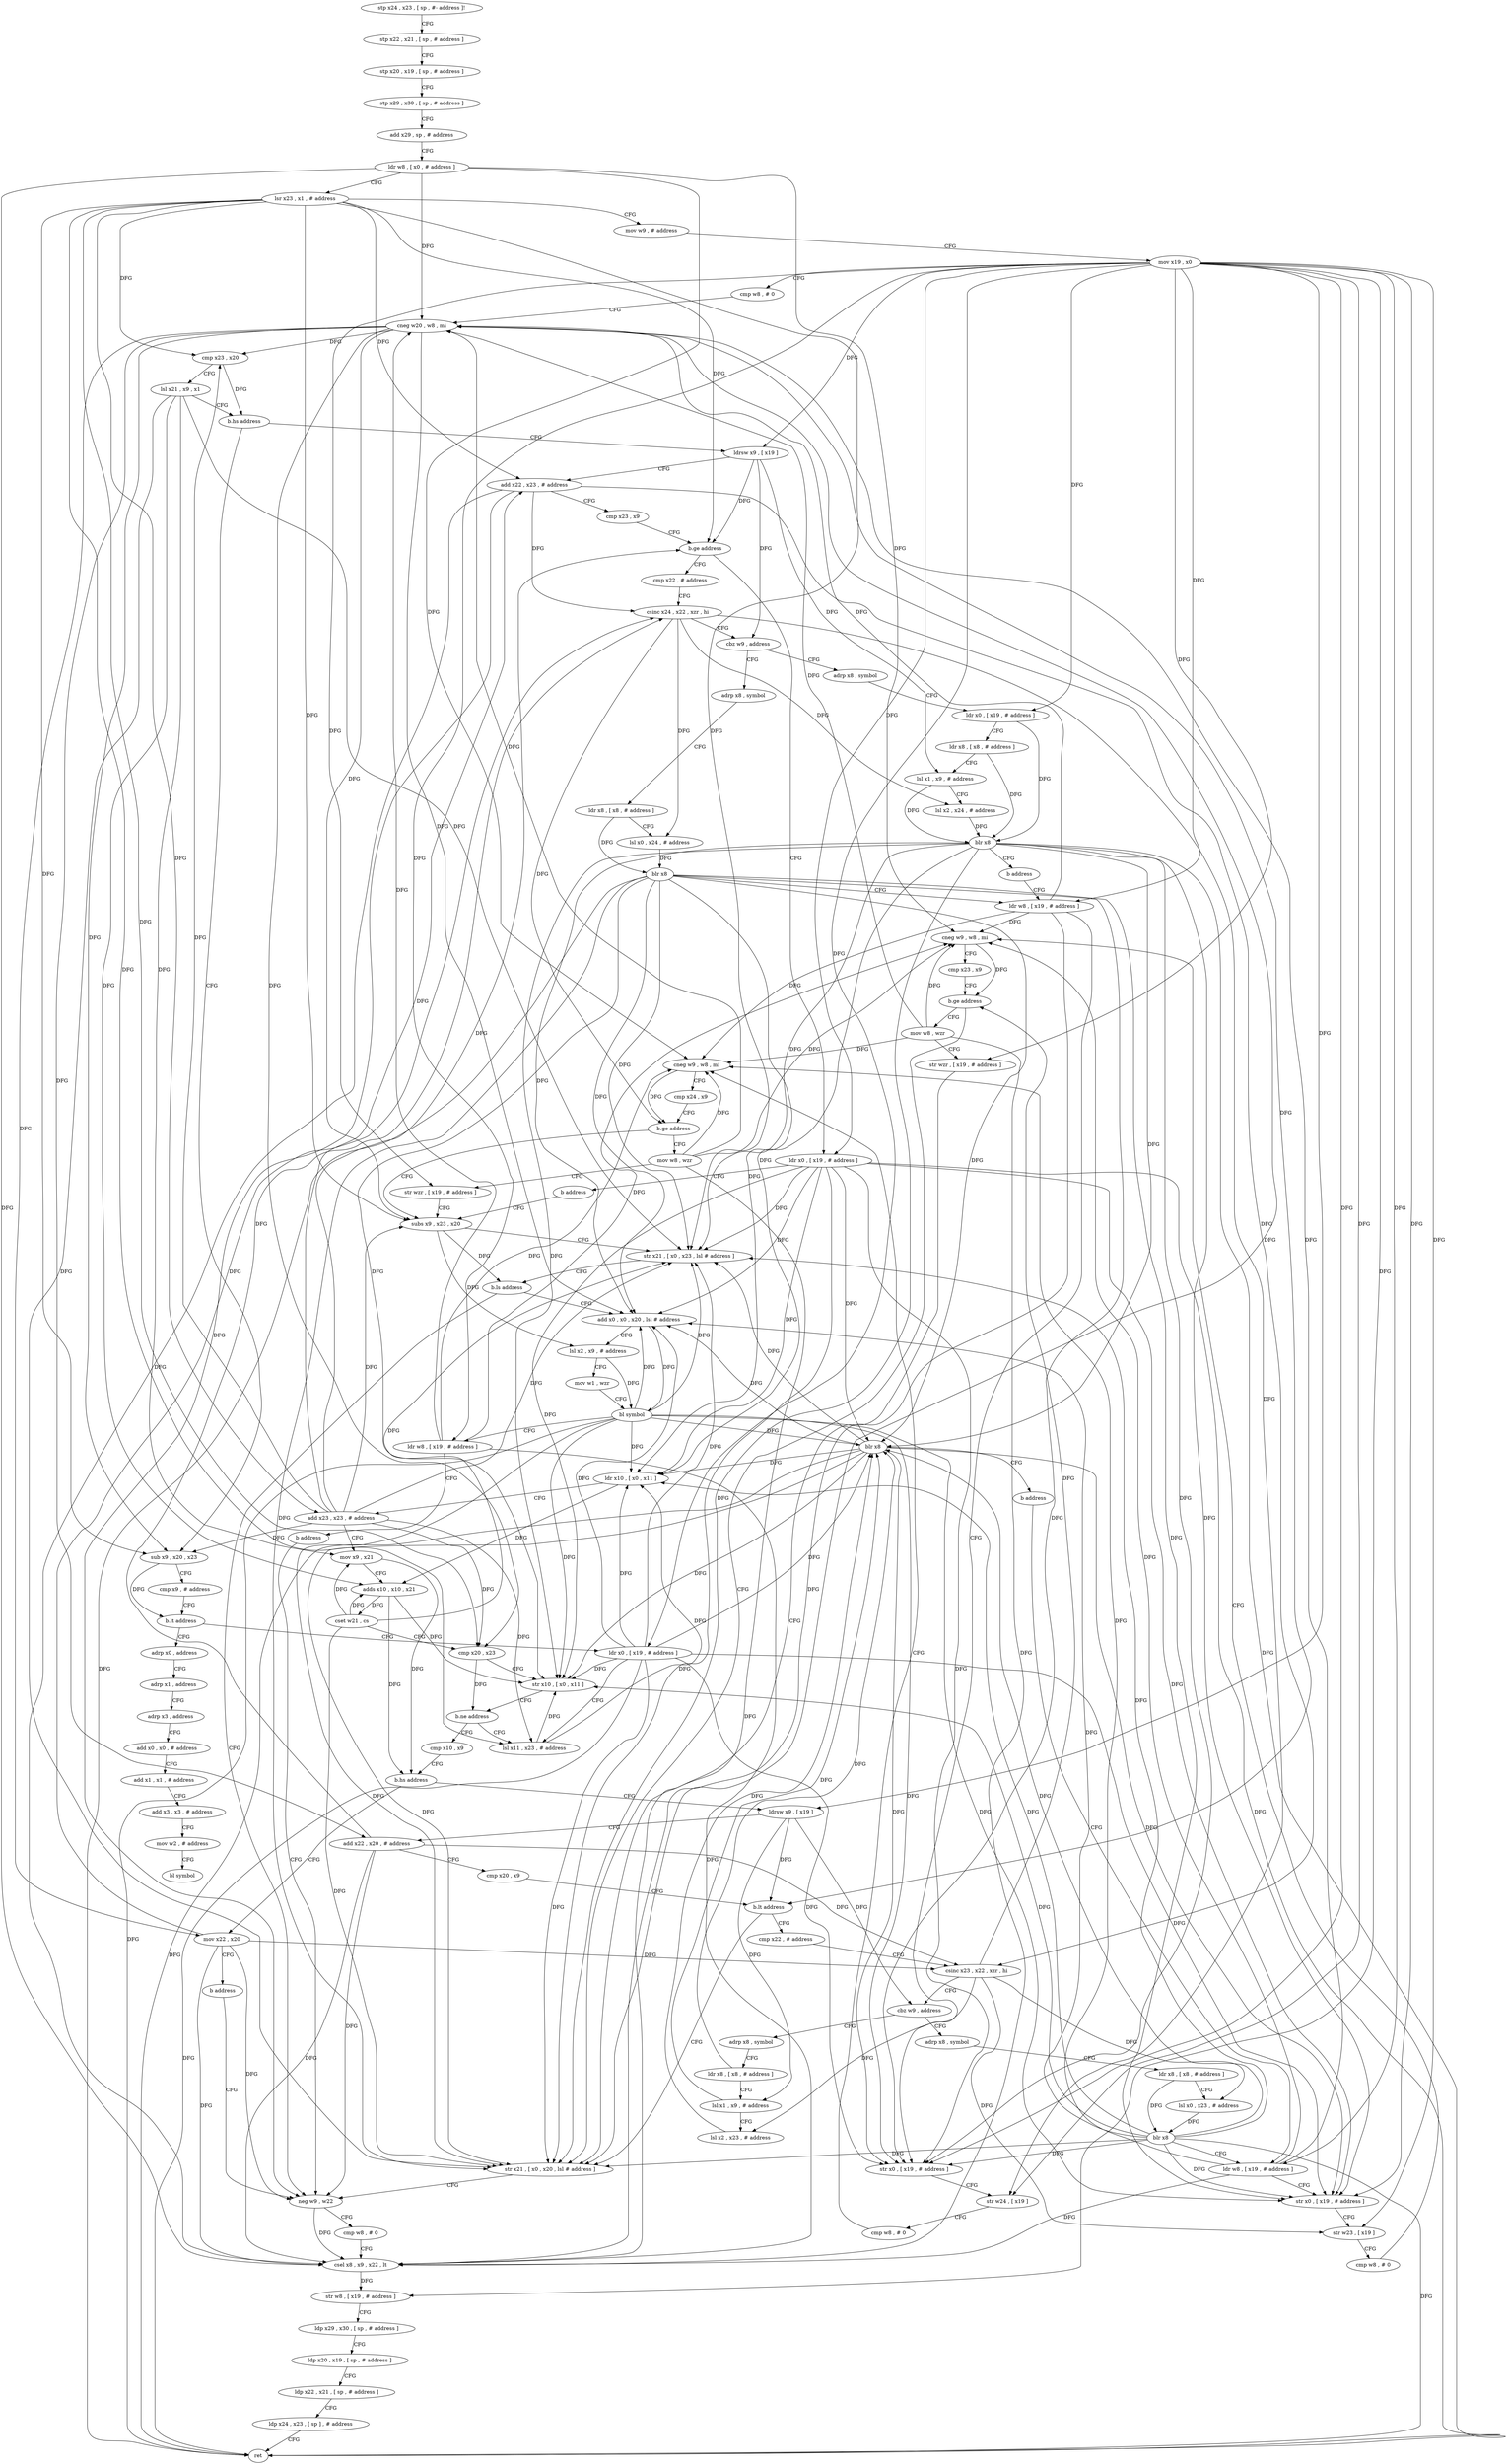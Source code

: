 digraph "func" {
"4260224" [label = "stp x24 , x23 , [ sp , #- address ]!" ]
"4260228" [label = "stp x22 , x21 , [ sp , # address ]" ]
"4260232" [label = "stp x20 , x19 , [ sp , # address ]" ]
"4260236" [label = "stp x29 , x30 , [ sp , # address ]" ]
"4260240" [label = "add x29 , sp , # address" ]
"4260244" [label = "ldr w8 , [ x0 , # address ]" ]
"4260248" [label = "lsr x23 , x1 , # address" ]
"4260252" [label = "mov w9 , # address" ]
"4260256" [label = "mov x19 , x0" ]
"4260260" [label = "cmp w8 , # 0" ]
"4260264" [label = "cneg w20 , w8 , mi" ]
"4260268" [label = "cmp x23 , x20" ]
"4260272" [label = "lsl x21 , x9 , x1" ]
"4260276" [label = "b.hs address" ]
"4260392" [label = "ldrsw x9 , [ x19 ]" ]
"4260280" [label = "sub x9 , x20 , x23" ]
"4260396" [label = "add x22 , x23 , # address" ]
"4260400" [label = "cmp x23 , x9" ]
"4260404" [label = "b.ge address" ]
"4260416" [label = "cmp x22 , # address" ]
"4260408" [label = "ldr x0 , [ x19 , # address ]" ]
"4260284" [label = "cmp x9 , # address" ]
"4260288" [label = "b.lt address" ]
"4260644" [label = "adrp x0 , address" ]
"4260292" [label = "ldr x0 , [ x19 , # address ]" ]
"4260420" [label = "csinc x24 , x22 , xzr , hi" ]
"4260424" [label = "cbz w9 , address" ]
"4260464" [label = "adrp x8 , symbol" ]
"4260428" [label = "adrp x8 , symbol" ]
"4260412" [label = "b address" ]
"4260516" [label = "subs x9 , x23 , x20" ]
"4260648" [label = "adrp x1 , address" ]
"4260652" [label = "adrp x3 , address" ]
"4260656" [label = "add x0 , x0 , # address" ]
"4260660" [label = "add x1 , x1 , # address" ]
"4260664" [label = "add x3 , x3 , # address" ]
"4260668" [label = "mov w2 , # address" ]
"4260672" [label = "bl symbol" ]
"4260296" [label = "lsl x11 , x23 , # address" ]
"4260468" [label = "ldr x8 , [ x8 , # address ]" ]
"4260472" [label = "lsl x0 , x24 , # address" ]
"4260476" [label = "blr x8" ]
"4260480" [label = "ldr w8 , [ x19 , # address ]" ]
"4260432" [label = "ldr x0 , [ x19 , # address ]" ]
"4260436" [label = "ldr x8 , [ x8 , # address ]" ]
"4260440" [label = "lsl x1 , x9 , # address" ]
"4260444" [label = "lsl x2 , x24 , # address" ]
"4260448" [label = "blr x8" ]
"4260452" [label = "b address" ]
"4260520" [label = "str x21 , [ x0 , x23 , lsl # address ]" ]
"4260524" [label = "b.ls address" ]
"4260608" [label = "neg w9 , w22" ]
"4260528" [label = "add x0 , x0 , x20 , lsl # address" ]
"4260300" [label = "ldr x10 , [ x0 , x11 ]" ]
"4260304" [label = "add x23 , x23 , # address" ]
"4260308" [label = "mov x9 , x21" ]
"4260312" [label = "adds x10 , x10 , x21" ]
"4260316" [label = "cset w21 , cs" ]
"4260320" [label = "cmp x20 , x23" ]
"4260324" [label = "str x10 , [ x0 , x11 ]" ]
"4260328" [label = "b.ne address" ]
"4260332" [label = "cmp x10 , x9" ]
"4260336" [label = "b.hs address" ]
"4260456" [label = "mov x22 , x20" ]
"4260340" [label = "ldrsw x9 , [ x19 ]" ]
"4260508" [label = "mov w8 , wzr" ]
"4260512" [label = "str wzr , [ x19 , # address ]" ]
"4260484" [label = "str x0 , [ x19 , # address ]" ]
"4260488" [label = "str w24 , [ x19 ]" ]
"4260492" [label = "cmp w8 , # 0" ]
"4260496" [label = "cneg w9 , w8 , mi" ]
"4260500" [label = "cmp x24 , x9" ]
"4260504" [label = "b.ge address" ]
"4260612" [label = "cmp w8 , # 0" ]
"4260616" [label = "csel x8 , x9 , x22 , lt" ]
"4260620" [label = "str w8 , [ x19 , # address ]" ]
"4260624" [label = "ldp x29 , x30 , [ sp , # address ]" ]
"4260628" [label = "ldp x20 , x19 , [ sp , # address ]" ]
"4260632" [label = "ldp x22 , x21 , [ sp , # address ]" ]
"4260636" [label = "ldp x24 , x23 , [ sp ] , # address" ]
"4260640" [label = "ret" ]
"4260532" [label = "lsl x2 , x9 , # address" ]
"4260536" [label = "mov w1 , wzr" ]
"4260540" [label = "bl symbol" ]
"4260544" [label = "ldr w8 , [ x19 , # address ]" ]
"4260548" [label = "b address" ]
"4260460" [label = "b address" ]
"4260344" [label = "add x22 , x20 , # address" ]
"4260348" [label = "cmp x20 , x9" ]
"4260352" [label = "b.lt address" ]
"4260604" [label = "str x21 , [ x0 , x20 , lsl # address ]" ]
"4260356" [label = "cmp x22 , # address" ]
"4260360" [label = "csinc x23 , x22 , xzr , hi" ]
"4260364" [label = "cbz w9 , address" ]
"4260552" [label = "adrp x8 , symbol" ]
"4260368" [label = "adrp x8 , symbol" ]
"4260556" [label = "ldr x8 , [ x8 , # address ]" ]
"4260560" [label = "lsl x0 , x23 , # address" ]
"4260564" [label = "blr x8" ]
"4260568" [label = "ldr w8 , [ x19 , # address ]" ]
"4260372" [label = "ldr x8 , [ x8 , # address ]" ]
"4260376" [label = "lsl x1 , x9 , # address" ]
"4260380" [label = "lsl x2 , x23 , # address" ]
"4260384" [label = "blr x8" ]
"4260388" [label = "b address" ]
"4260596" [label = "mov w8 , wzr" ]
"4260600" [label = "str wzr , [ x19 , # address ]" ]
"4260572" [label = "str x0 , [ x19 , # address ]" ]
"4260576" [label = "str w23 , [ x19 ]" ]
"4260580" [label = "cmp w8 , # 0" ]
"4260584" [label = "cneg w9 , w8 , mi" ]
"4260588" [label = "cmp x23 , x9" ]
"4260592" [label = "b.ge address" ]
"4260224" -> "4260228" [ label = "CFG" ]
"4260228" -> "4260232" [ label = "CFG" ]
"4260232" -> "4260236" [ label = "CFG" ]
"4260236" -> "4260240" [ label = "CFG" ]
"4260240" -> "4260244" [ label = "CFG" ]
"4260244" -> "4260248" [ label = "CFG" ]
"4260244" -> "4260264" [ label = "DFG" ]
"4260244" -> "4260616" [ label = "DFG" ]
"4260244" -> "4260496" [ label = "DFG" ]
"4260244" -> "4260584" [ label = "DFG" ]
"4260248" -> "4260252" [ label = "CFG" ]
"4260248" -> "4260268" [ label = "DFG" ]
"4260248" -> "4260396" [ label = "DFG" ]
"4260248" -> "4260404" [ label = "DFG" ]
"4260248" -> "4260280" [ label = "DFG" ]
"4260248" -> "4260516" [ label = "DFG" ]
"4260248" -> "4260520" [ label = "DFG" ]
"4260248" -> "4260296" [ label = "DFG" ]
"4260248" -> "4260304" [ label = "DFG" ]
"4260248" -> "4260320" [ label = "DFG" ]
"4260252" -> "4260256" [ label = "CFG" ]
"4260256" -> "4260260" [ label = "CFG" ]
"4260256" -> "4260392" [ label = "DFG" ]
"4260256" -> "4260408" [ label = "DFG" ]
"4260256" -> "4260292" [ label = "DFG" ]
"4260256" -> "4260544" [ label = "DFG" ]
"4260256" -> "4260432" [ label = "DFG" ]
"4260256" -> "4260480" [ label = "DFG" ]
"4260256" -> "4260484" [ label = "DFG" ]
"4260256" -> "4260488" [ label = "DFG" ]
"4260256" -> "4260620" [ label = "DFG" ]
"4260256" -> "4260340" [ label = "DFG" ]
"4260256" -> "4260512" [ label = "DFG" ]
"4260256" -> "4260568" [ label = "DFG" ]
"4260256" -> "4260572" [ label = "DFG" ]
"4260256" -> "4260576" [ label = "DFG" ]
"4260256" -> "4260600" [ label = "DFG" ]
"4260260" -> "4260264" [ label = "CFG" ]
"4260264" -> "4260268" [ label = "DFG" ]
"4260264" -> "4260280" [ label = "DFG" ]
"4260264" -> "4260516" [ label = "DFG" ]
"4260264" -> "4260528" [ label = "DFG" ]
"4260264" -> "4260320" [ label = "DFG" ]
"4260264" -> "4260456" [ label = "DFG" ]
"4260264" -> "4260344" [ label = "DFG" ]
"4260264" -> "4260352" [ label = "DFG" ]
"4260264" -> "4260604" [ label = "DFG" ]
"4260268" -> "4260272" [ label = "CFG" ]
"4260268" -> "4260276" [ label = "DFG" ]
"4260272" -> "4260276" [ label = "CFG" ]
"4260272" -> "4260520" [ label = "DFG" ]
"4260272" -> "4260308" [ label = "DFG" ]
"4260272" -> "4260312" [ label = "DFG" ]
"4260272" -> "4260604" [ label = "DFG" ]
"4260276" -> "4260392" [ label = "CFG" ]
"4260276" -> "4260280" [ label = "CFG" ]
"4260392" -> "4260396" [ label = "CFG" ]
"4260392" -> "4260404" [ label = "DFG" ]
"4260392" -> "4260424" [ label = "DFG" ]
"4260392" -> "4260440" [ label = "DFG" ]
"4260280" -> "4260284" [ label = "CFG" ]
"4260280" -> "4260288" [ label = "DFG" ]
"4260396" -> "4260400" [ label = "CFG" ]
"4260396" -> "4260420" [ label = "DFG" ]
"4260396" -> "4260608" [ label = "DFG" ]
"4260396" -> "4260616" [ label = "DFG" ]
"4260396" -> "4260360" [ label = "DFG" ]
"4260400" -> "4260404" [ label = "CFG" ]
"4260404" -> "4260416" [ label = "CFG" ]
"4260404" -> "4260408" [ label = "CFG" ]
"4260416" -> "4260420" [ label = "CFG" ]
"4260408" -> "4260412" [ label = "CFG" ]
"4260408" -> "4260520" [ label = "DFG" ]
"4260408" -> "4260300" [ label = "DFG" ]
"4260408" -> "4260528" [ label = "DFG" ]
"4260408" -> "4260324" [ label = "DFG" ]
"4260408" -> "4260484" [ label = "DFG" ]
"4260408" -> "4260640" [ label = "DFG" ]
"4260408" -> "4260604" [ label = "DFG" ]
"4260408" -> "4260384" [ label = "DFG" ]
"4260408" -> "4260572" [ label = "DFG" ]
"4260284" -> "4260288" [ label = "CFG" ]
"4260288" -> "4260644" [ label = "CFG" ]
"4260288" -> "4260292" [ label = "CFG" ]
"4260644" -> "4260648" [ label = "CFG" ]
"4260292" -> "4260296" [ label = "CFG" ]
"4260292" -> "4260520" [ label = "DFG" ]
"4260292" -> "4260300" [ label = "DFG" ]
"4260292" -> "4260528" [ label = "DFG" ]
"4260292" -> "4260324" [ label = "DFG" ]
"4260292" -> "4260484" [ label = "DFG" ]
"4260292" -> "4260640" [ label = "DFG" ]
"4260292" -> "4260604" [ label = "DFG" ]
"4260292" -> "4260384" [ label = "DFG" ]
"4260292" -> "4260572" [ label = "DFG" ]
"4260420" -> "4260424" [ label = "CFG" ]
"4260420" -> "4260472" [ label = "DFG" ]
"4260420" -> "4260444" [ label = "DFG" ]
"4260420" -> "4260488" [ label = "DFG" ]
"4260420" -> "4260504" [ label = "DFG" ]
"4260424" -> "4260464" [ label = "CFG" ]
"4260424" -> "4260428" [ label = "CFG" ]
"4260464" -> "4260468" [ label = "CFG" ]
"4260428" -> "4260432" [ label = "CFG" ]
"4260412" -> "4260516" [ label = "CFG" ]
"4260516" -> "4260520" [ label = "CFG" ]
"4260516" -> "4260532" [ label = "DFG" ]
"4260516" -> "4260524" [ label = "DFG" ]
"4260648" -> "4260652" [ label = "CFG" ]
"4260652" -> "4260656" [ label = "CFG" ]
"4260656" -> "4260660" [ label = "CFG" ]
"4260660" -> "4260664" [ label = "CFG" ]
"4260664" -> "4260668" [ label = "CFG" ]
"4260668" -> "4260672" [ label = "CFG" ]
"4260296" -> "4260300" [ label = "DFG" ]
"4260296" -> "4260324" [ label = "DFG" ]
"4260468" -> "4260472" [ label = "CFG" ]
"4260468" -> "4260476" [ label = "DFG" ]
"4260472" -> "4260476" [ label = "DFG" ]
"4260476" -> "4260480" [ label = "CFG" ]
"4260476" -> "4260520" [ label = "DFG" ]
"4260476" -> "4260300" [ label = "DFG" ]
"4260476" -> "4260528" [ label = "DFG" ]
"4260476" -> "4260324" [ label = "DFG" ]
"4260476" -> "4260484" [ label = "DFG" ]
"4260476" -> "4260640" [ label = "DFG" ]
"4260476" -> "4260604" [ label = "DFG" ]
"4260476" -> "4260384" [ label = "DFG" ]
"4260476" -> "4260572" [ label = "DFG" ]
"4260480" -> "4260484" [ label = "CFG" ]
"4260480" -> "4260264" [ label = "DFG" ]
"4260480" -> "4260616" [ label = "DFG" ]
"4260480" -> "4260496" [ label = "DFG" ]
"4260480" -> "4260584" [ label = "DFG" ]
"4260432" -> "4260436" [ label = "CFG" ]
"4260432" -> "4260448" [ label = "DFG" ]
"4260436" -> "4260440" [ label = "CFG" ]
"4260436" -> "4260448" [ label = "DFG" ]
"4260440" -> "4260444" [ label = "CFG" ]
"4260440" -> "4260448" [ label = "DFG" ]
"4260444" -> "4260448" [ label = "DFG" ]
"4260448" -> "4260452" [ label = "CFG" ]
"4260448" -> "4260520" [ label = "DFG" ]
"4260448" -> "4260300" [ label = "DFG" ]
"4260448" -> "4260528" [ label = "DFG" ]
"4260448" -> "4260324" [ label = "DFG" ]
"4260448" -> "4260484" [ label = "DFG" ]
"4260448" -> "4260640" [ label = "DFG" ]
"4260448" -> "4260604" [ label = "DFG" ]
"4260448" -> "4260384" [ label = "DFG" ]
"4260448" -> "4260572" [ label = "DFG" ]
"4260452" -> "4260480" [ label = "CFG" ]
"4260520" -> "4260524" [ label = "CFG" ]
"4260524" -> "4260608" [ label = "CFG" ]
"4260524" -> "4260528" [ label = "CFG" ]
"4260608" -> "4260612" [ label = "CFG" ]
"4260608" -> "4260616" [ label = "DFG" ]
"4260528" -> "4260532" [ label = "CFG" ]
"4260528" -> "4260540" [ label = "DFG" ]
"4260300" -> "4260304" [ label = "CFG" ]
"4260300" -> "4260312" [ label = "DFG" ]
"4260304" -> "4260308" [ label = "CFG" ]
"4260304" -> "4260396" [ label = "DFG" ]
"4260304" -> "4260280" [ label = "DFG" ]
"4260304" -> "4260296" [ label = "DFG" ]
"4260304" -> "4260268" [ label = "DFG" ]
"4260304" -> "4260404" [ label = "DFG" ]
"4260304" -> "4260516" [ label = "DFG" ]
"4260304" -> "4260520" [ label = "DFG" ]
"4260304" -> "4260320" [ label = "DFG" ]
"4260308" -> "4260312" [ label = "CFG" ]
"4260308" -> "4260336" [ label = "DFG" ]
"4260312" -> "4260316" [ label = "DFG" ]
"4260312" -> "4260324" [ label = "DFG" ]
"4260312" -> "4260336" [ label = "DFG" ]
"4260316" -> "4260320" [ label = "CFG" ]
"4260316" -> "4260520" [ label = "DFG" ]
"4260316" -> "4260308" [ label = "DFG" ]
"4260316" -> "4260312" [ label = "DFG" ]
"4260316" -> "4260604" [ label = "DFG" ]
"4260320" -> "4260324" [ label = "CFG" ]
"4260320" -> "4260328" [ label = "DFG" ]
"4260324" -> "4260328" [ label = "CFG" ]
"4260328" -> "4260296" [ label = "CFG" ]
"4260328" -> "4260332" [ label = "CFG" ]
"4260332" -> "4260336" [ label = "CFG" ]
"4260336" -> "4260456" [ label = "CFG" ]
"4260336" -> "4260340" [ label = "CFG" ]
"4260456" -> "4260460" [ label = "CFG" ]
"4260456" -> "4260420" [ label = "DFG" ]
"4260456" -> "4260608" [ label = "DFG" ]
"4260456" -> "4260616" [ label = "DFG" ]
"4260456" -> "4260360" [ label = "DFG" ]
"4260340" -> "4260344" [ label = "CFG" ]
"4260340" -> "4260352" [ label = "DFG" ]
"4260340" -> "4260364" [ label = "DFG" ]
"4260340" -> "4260376" [ label = "DFG" ]
"4260508" -> "4260512" [ label = "CFG" ]
"4260508" -> "4260264" [ label = "DFG" ]
"4260508" -> "4260616" [ label = "DFG" ]
"4260508" -> "4260496" [ label = "DFG" ]
"4260508" -> "4260584" [ label = "DFG" ]
"4260512" -> "4260516" [ label = "CFG" ]
"4260484" -> "4260488" [ label = "CFG" ]
"4260488" -> "4260492" [ label = "CFG" ]
"4260492" -> "4260496" [ label = "CFG" ]
"4260496" -> "4260500" [ label = "CFG" ]
"4260496" -> "4260504" [ label = "DFG" ]
"4260500" -> "4260504" [ label = "CFG" ]
"4260504" -> "4260516" [ label = "CFG" ]
"4260504" -> "4260508" [ label = "CFG" ]
"4260612" -> "4260616" [ label = "CFG" ]
"4260616" -> "4260620" [ label = "DFG" ]
"4260620" -> "4260624" [ label = "CFG" ]
"4260624" -> "4260628" [ label = "CFG" ]
"4260628" -> "4260632" [ label = "CFG" ]
"4260632" -> "4260636" [ label = "CFG" ]
"4260636" -> "4260640" [ label = "CFG" ]
"4260532" -> "4260536" [ label = "CFG" ]
"4260532" -> "4260540" [ label = "DFG" ]
"4260536" -> "4260540" [ label = "CFG" ]
"4260540" -> "4260544" [ label = "CFG" ]
"4260540" -> "4260520" [ label = "DFG" ]
"4260540" -> "4260300" [ label = "DFG" ]
"4260540" -> "4260528" [ label = "DFG" ]
"4260540" -> "4260324" [ label = "DFG" ]
"4260540" -> "4260484" [ label = "DFG" ]
"4260540" -> "4260640" [ label = "DFG" ]
"4260540" -> "4260604" [ label = "DFG" ]
"4260540" -> "4260384" [ label = "DFG" ]
"4260540" -> "4260572" [ label = "DFG" ]
"4260544" -> "4260548" [ label = "CFG" ]
"4260544" -> "4260264" [ label = "DFG" ]
"4260544" -> "4260616" [ label = "DFG" ]
"4260544" -> "4260496" [ label = "DFG" ]
"4260544" -> "4260584" [ label = "DFG" ]
"4260548" -> "4260608" [ label = "CFG" ]
"4260460" -> "4260608" [ label = "CFG" ]
"4260344" -> "4260348" [ label = "CFG" ]
"4260344" -> "4260420" [ label = "DFG" ]
"4260344" -> "4260608" [ label = "DFG" ]
"4260344" -> "4260616" [ label = "DFG" ]
"4260344" -> "4260360" [ label = "DFG" ]
"4260348" -> "4260352" [ label = "CFG" ]
"4260352" -> "4260604" [ label = "CFG" ]
"4260352" -> "4260356" [ label = "CFG" ]
"4260604" -> "4260608" [ label = "CFG" ]
"4260356" -> "4260360" [ label = "CFG" ]
"4260360" -> "4260364" [ label = "CFG" ]
"4260360" -> "4260560" [ label = "DFG" ]
"4260360" -> "4260380" [ label = "DFG" ]
"4260360" -> "4260576" [ label = "DFG" ]
"4260360" -> "4260592" [ label = "DFG" ]
"4260364" -> "4260552" [ label = "CFG" ]
"4260364" -> "4260368" [ label = "CFG" ]
"4260552" -> "4260556" [ label = "CFG" ]
"4260368" -> "4260372" [ label = "CFG" ]
"4260556" -> "4260560" [ label = "CFG" ]
"4260556" -> "4260564" [ label = "DFG" ]
"4260560" -> "4260564" [ label = "DFG" ]
"4260564" -> "4260568" [ label = "CFG" ]
"4260564" -> "4260484" [ label = "DFG" ]
"4260564" -> "4260520" [ label = "DFG" ]
"4260564" -> "4260300" [ label = "DFG" ]
"4260564" -> "4260528" [ label = "DFG" ]
"4260564" -> "4260324" [ label = "DFG" ]
"4260564" -> "4260640" [ label = "DFG" ]
"4260564" -> "4260604" [ label = "DFG" ]
"4260564" -> "4260384" [ label = "DFG" ]
"4260564" -> "4260572" [ label = "DFG" ]
"4260568" -> "4260572" [ label = "CFG" ]
"4260568" -> "4260264" [ label = "DFG" ]
"4260568" -> "4260616" [ label = "DFG" ]
"4260568" -> "4260496" [ label = "DFG" ]
"4260568" -> "4260584" [ label = "DFG" ]
"4260372" -> "4260376" [ label = "CFG" ]
"4260372" -> "4260384" [ label = "DFG" ]
"4260376" -> "4260380" [ label = "CFG" ]
"4260376" -> "4260384" [ label = "DFG" ]
"4260380" -> "4260384" [ label = "DFG" ]
"4260384" -> "4260388" [ label = "CFG" ]
"4260384" -> "4260484" [ label = "DFG" ]
"4260384" -> "4260520" [ label = "DFG" ]
"4260384" -> "4260300" [ label = "DFG" ]
"4260384" -> "4260528" [ label = "DFG" ]
"4260384" -> "4260324" [ label = "DFG" ]
"4260384" -> "4260640" [ label = "DFG" ]
"4260384" -> "4260604" [ label = "DFG" ]
"4260384" -> "4260572" [ label = "DFG" ]
"4260388" -> "4260568" [ label = "CFG" ]
"4260596" -> "4260600" [ label = "CFG" ]
"4260596" -> "4260264" [ label = "DFG" ]
"4260596" -> "4260616" [ label = "DFG" ]
"4260596" -> "4260496" [ label = "DFG" ]
"4260596" -> "4260584" [ label = "DFG" ]
"4260600" -> "4260604" [ label = "CFG" ]
"4260572" -> "4260576" [ label = "CFG" ]
"4260576" -> "4260580" [ label = "CFG" ]
"4260580" -> "4260584" [ label = "CFG" ]
"4260584" -> "4260588" [ label = "CFG" ]
"4260584" -> "4260592" [ label = "DFG" ]
"4260588" -> "4260592" [ label = "CFG" ]
"4260592" -> "4260604" [ label = "CFG" ]
"4260592" -> "4260596" [ label = "CFG" ]
}
